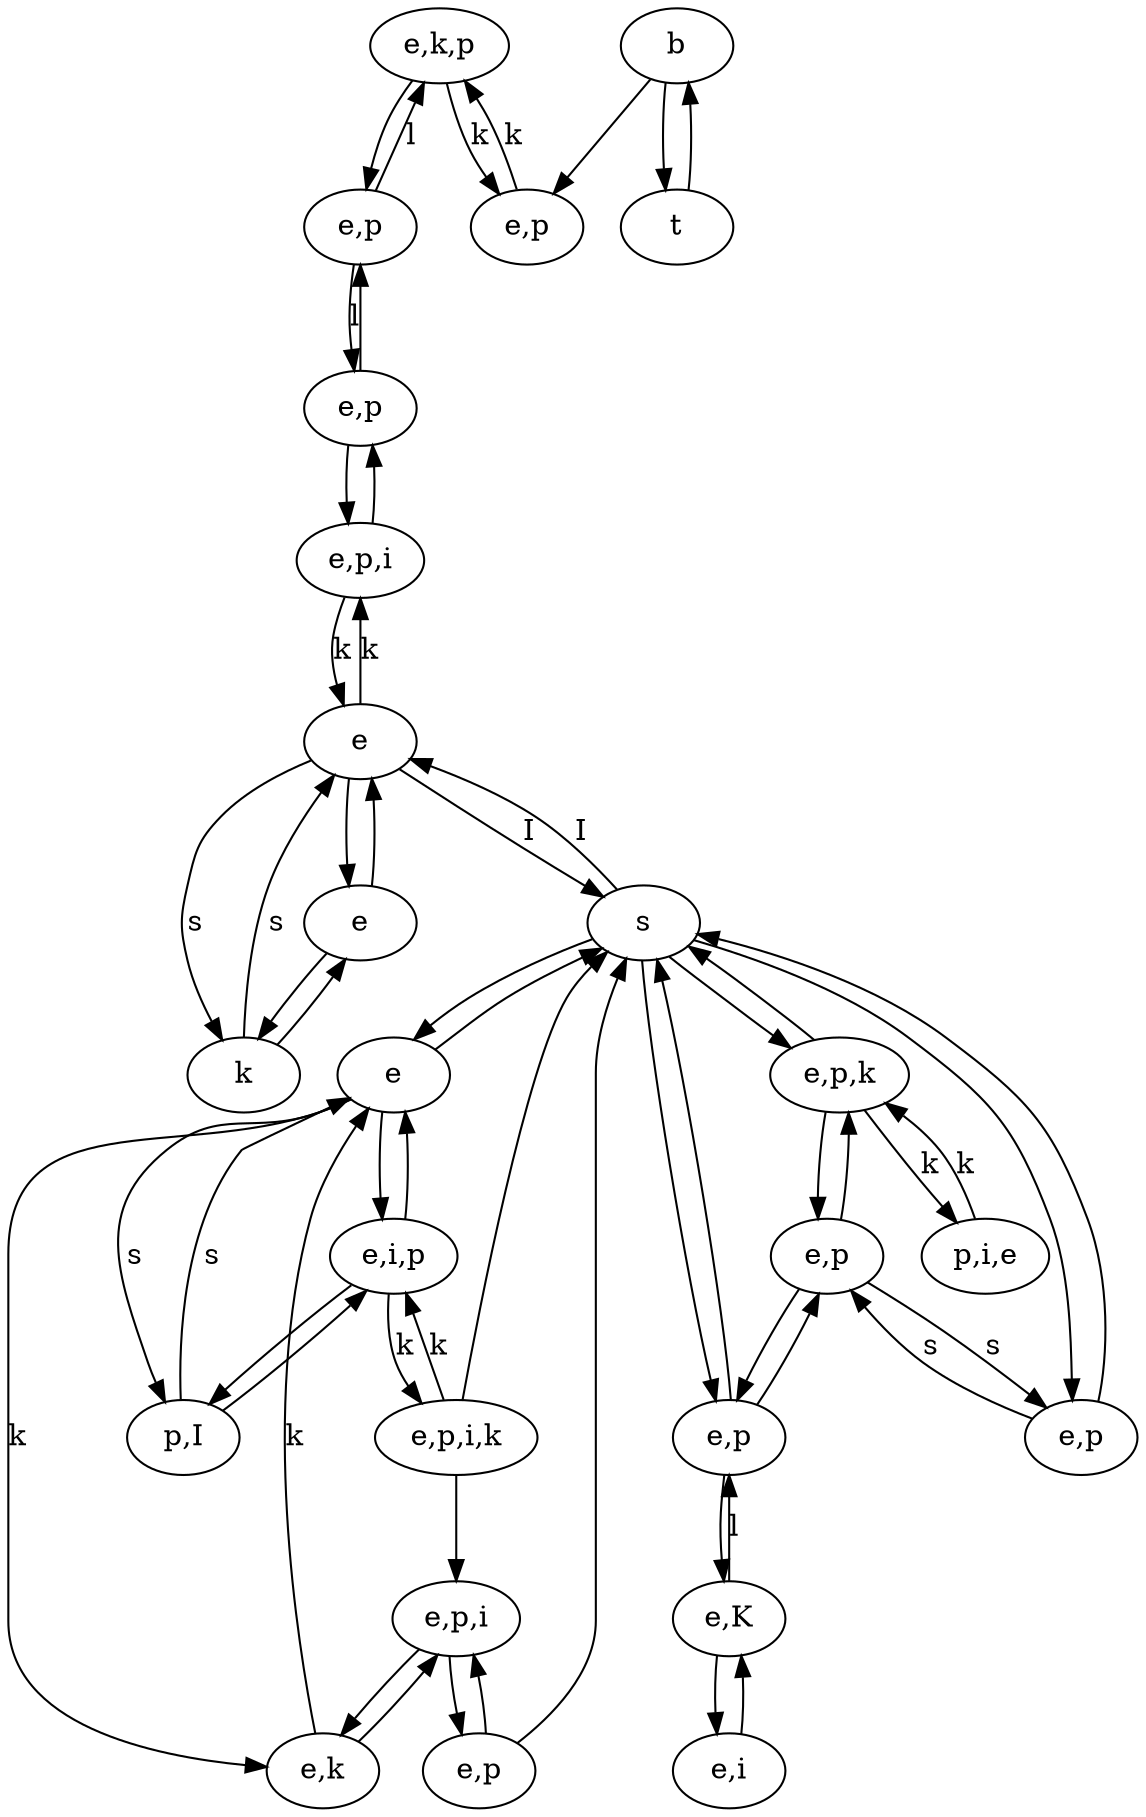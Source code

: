 digraph {
0 [label="e,k,p"]
1 [label="e,p"]
2 [label="b"]
3 [label="t"]
4 [label="e"]
5 [label="e,p,i"]
6 [label="e,p"]
7 [label="e,p"]
8 [label="k"]
9 [label="s"]
10 [label="p,I"]
11 [label="e"]
12 [label="e,k"]
13 [label="e,i"]
14 [label="e,p"]
15 [label="e,K"]
16 [label="e,p"]
17 [label="e,p"]
18 [label="e,i,p"]
19 [label="e,p,k"]
20 [label="p,i,e"]
21 [label="e,p,i"]
22 [label="e,p,i,k"]
23 [label="e"]
24 [label="e,p"]
9 -> 19 [label=""]
19 -> 9 [label=""]
9 -> 14 [label=""]
14 -> 9 [label=""]
9 -> 11 [label=""]
11 -> 9 [label=""]
24 -> 9 [label=""]
22 -> 9 [label=""]
22 -> 21 [label=""]
24 -> 21 [label=""]
21 -> 24 [label=""]
12 -> 21 [label=""]
21 -> 12 [label=""]
11 -> 18 [label=""]
18 -> 11 [label=""]
14 -> 16 [label=""]
16 -> 14 [label=""]
19 -> 16 [label=""]
16 -> 19 [label=""]
18 -> 10 [label=""]
10 -> 18 [label=""]
13 -> 15 [label=""]
15 -> 13 [label=""]
9 -> 17 [label=""]
17 -> 9 [label=""]
9 -> 4 [label="I"]
4 -> 9 [label="I"]
4 -> 23 [label=""]
23 -> 4 [label=""]
23 -> 8 [label=""]
8 -> 23 [label=""]
5 -> 6 [label=""]
6 -> 5 [label=""]
2 -> 3 [label=""]
3 -> 2 [label=""]
2 -> 1 [label=""]
7 -> 0 [label="l"]
0 -> 7 [label=""]
7 -> 6 [label="l"]
6 -> 7 [label=""]
15 -> 14 [label="l"]
14 -> 15 [label=""]
11 -> 12 [label="k"]
12 -> 11 [label="k"]
19 -> 20 [label="k"]
20 -> 19 [label="k"]
4 -> 5 [label="k"]
5 -> 4 [label="k"]
0 -> 1 [label="k"]
1 -> 0 [label="k"]
22 -> 18 [label="k"]
18 -> 22 [label="k"]
16 -> 17 [label="s"]
17 -> 16 [label="s"]
11 -> 10 [label="s"]
10 -> 11 [label="s"]
4 -> 8 [label="s"]
8 -> 4 [label="s"]
}

